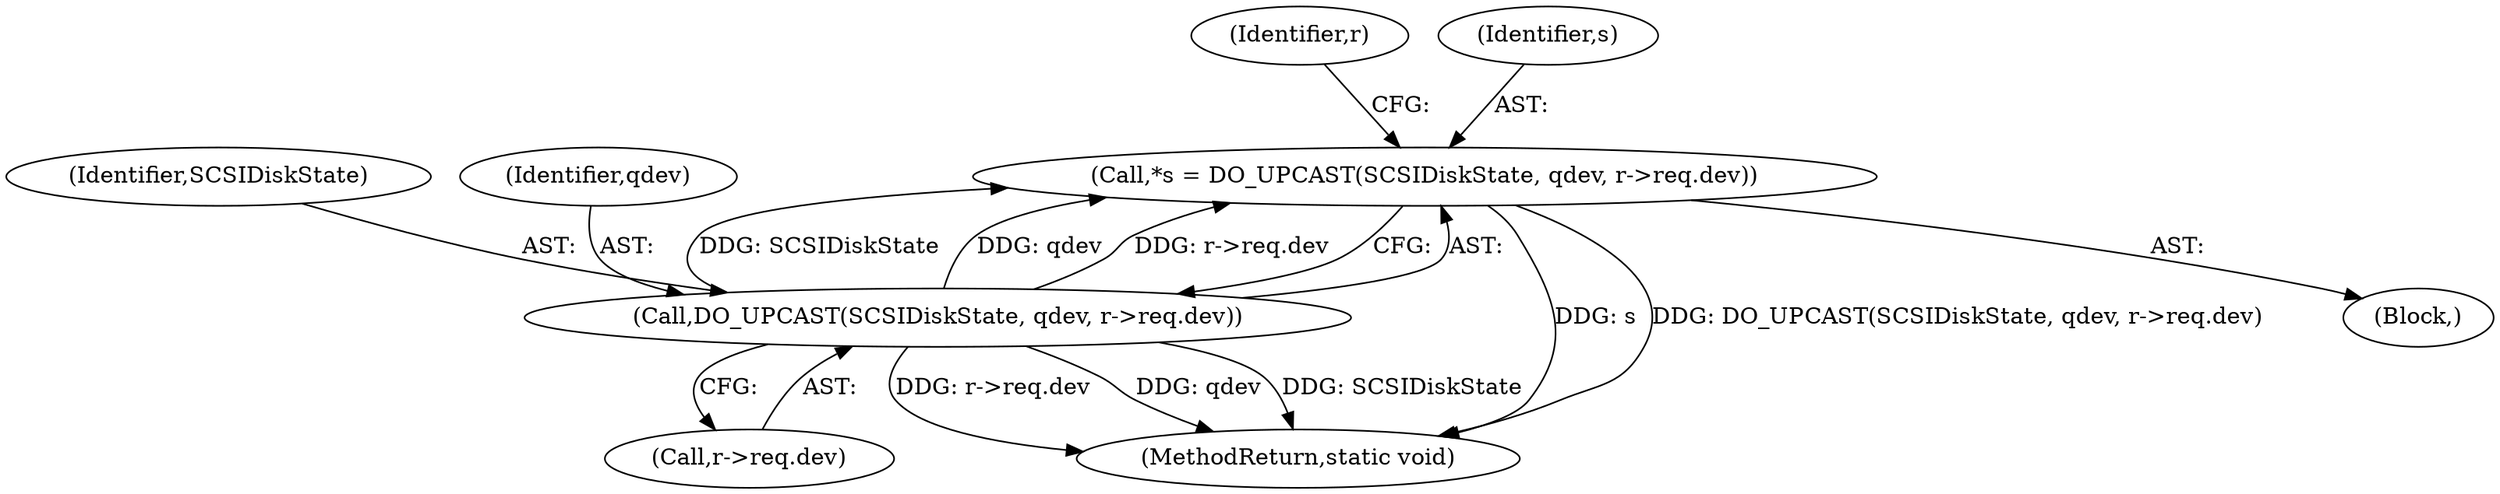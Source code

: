 digraph "0_qemu_103b40f51e4012b3b0ad20f615562a1806d7f49a_1@pointer" {
"1000111" [label="(Call,*s = DO_UPCAST(SCSIDiskState, qdev, r->req.dev))"];
"1000113" [label="(Call,DO_UPCAST(SCSIDiskState, qdev, r->req.dev))"];
"1000127" [label="(Identifier,r)"];
"1000111" [label="(Call,*s = DO_UPCAST(SCSIDiskState, qdev, r->req.dev))"];
"1000228" [label="(MethodReturn,static void)"];
"1000116" [label="(Call,r->req.dev)"];
"1000112" [label="(Identifier,s)"];
"1000113" [label="(Call,DO_UPCAST(SCSIDiskState, qdev, r->req.dev))"];
"1000103" [label="(Block,)"];
"1000114" [label="(Identifier,SCSIDiskState)"];
"1000115" [label="(Identifier,qdev)"];
"1000111" -> "1000103"  [label="AST: "];
"1000111" -> "1000113"  [label="CFG: "];
"1000112" -> "1000111"  [label="AST: "];
"1000113" -> "1000111"  [label="AST: "];
"1000127" -> "1000111"  [label="CFG: "];
"1000111" -> "1000228"  [label="DDG: s"];
"1000111" -> "1000228"  [label="DDG: DO_UPCAST(SCSIDiskState, qdev, r->req.dev)"];
"1000113" -> "1000111"  [label="DDG: SCSIDiskState"];
"1000113" -> "1000111"  [label="DDG: qdev"];
"1000113" -> "1000111"  [label="DDG: r->req.dev"];
"1000113" -> "1000116"  [label="CFG: "];
"1000114" -> "1000113"  [label="AST: "];
"1000115" -> "1000113"  [label="AST: "];
"1000116" -> "1000113"  [label="AST: "];
"1000113" -> "1000228"  [label="DDG: qdev"];
"1000113" -> "1000228"  [label="DDG: SCSIDiskState"];
"1000113" -> "1000228"  [label="DDG: r->req.dev"];
}
